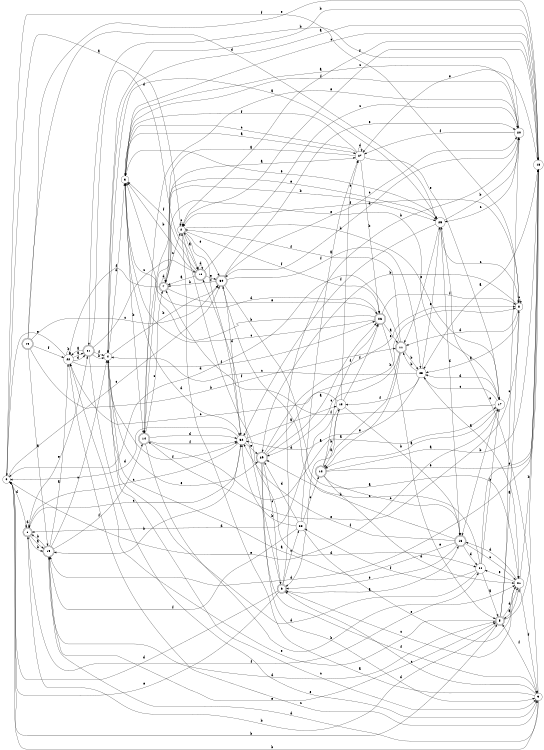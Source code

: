 digraph n27_2 {
__start0 [label="" shape="none"];

rankdir=LR;
size="8,5";

s0 [style="filled", color="black", fillcolor="white" shape="circle", label="0"];
s1 [style="rounded,filled", color="black", fillcolor="white" shape="doublecircle", label="1"];
s2 [style="filled", color="black", fillcolor="white" shape="circle", label="2"];
s3 [style="filled", color="black", fillcolor="white" shape="circle", label="3"];
s4 [style="filled", color="black", fillcolor="white" shape="circle", label="4"];
s5 [style="rounded,filled", color="black", fillcolor="white" shape="doublecircle", label="5"];
s6 [style="rounded,filled", color="black", fillcolor="white" shape="doublecircle", label="6"];
s7 [style="rounded,filled", color="black", fillcolor="white" shape="doublecircle", label="7"];
s8 [style="filled", color="black", fillcolor="white" shape="circle", label="8"];
s9 [style="filled", color="black", fillcolor="white" shape="circle", label="9"];
s10 [style="rounded,filled", color="black", fillcolor="white" shape="doublecircle", label="10"];
s11 [style="rounded,filled", color="black", fillcolor="white" shape="doublecircle", label="11"];
s12 [style="rounded,filled", color="black", fillcolor="white" shape="doublecircle", label="12"];
s13 [style="filled", color="black", fillcolor="white" shape="circle", label="13"];
s14 [style="rounded,filled", color="black", fillcolor="white" shape="doublecircle", label="14"];
s15 [style="rounded,filled", color="black", fillcolor="white" shape="doublecircle", label="15"];
s16 [style="rounded,filled", color="black", fillcolor="white" shape="doublecircle", label="16"];
s17 [style="filled", color="black", fillcolor="white" shape="circle", label="17"];
s18 [style="filled", color="black", fillcolor="white" shape="circle", label="18"];
s19 [style="rounded,filled", color="black", fillcolor="white" shape="doublecircle", label="19"];
s20 [style="filled", color="black", fillcolor="white" shape="circle", label="20"];
s21 [style="filled", color="black", fillcolor="white" shape="circle", label="21"];
s22 [style="filled", color="black", fillcolor="white" shape="circle", label="22"];
s23 [style="filled", color="black", fillcolor="white" shape="circle", label="23"];
s24 [style="filled", color="black", fillcolor="white" shape="circle", label="24"];
s25 [style="filled", color="black", fillcolor="white" shape="circle", label="25"];
s26 [style="rounded,filled", color="black", fillcolor="white" shape="doublecircle", label="26"];
s27 [style="filled", color="black", fillcolor="white" shape="circle", label="27"];
s28 [style="filled", color="black", fillcolor="white" shape="circle", label="28"];
s29 [style="rounded,filled", color="black", fillcolor="white" shape="doublecircle", label="29"];
s30 [style="rounded,filled", color="black", fillcolor="white" shape="doublecircle", label="30"];
s31 [style="rounded,filled", color="black", fillcolor="white" shape="doublecircle", label="31"];
s32 [style="filled", color="black", fillcolor="white" shape="circle", label="32"];
s0 -> s2 [label="a"];
s0 -> s5 [label="b"];
s0 -> s30 [label="c"];
s0 -> s1 [label="d"];
s0 -> s17 [label="e"];
s0 -> s8 [label="f"];
s1 -> s19 [label="a"];
s1 -> s19 [label="b"];
s1 -> s32 [label="c"];
s1 -> s1 [label="d"];
s1 -> s31 [label="e"];
s1 -> s24 [label="f"];
s2 -> s10 [label="a"];
s2 -> s17 [label="b"];
s2 -> s2 [label="c"];
s2 -> s24 [label="d"];
s2 -> s30 [label="e"];
s2 -> s26 [label="f"];
s3 -> s27 [label="a"];
s3 -> s14 [label="b"];
s3 -> s18 [label="c"];
s3 -> s32 [label="d"];
s3 -> s25 [label="e"];
s3 -> s20 [label="f"];
s4 -> s18 [label="a"];
s4 -> s30 [label="b"];
s4 -> s9 [label="c"];
s4 -> s3 [label="d"];
s4 -> s29 [label="e"];
s4 -> s32 [label="f"];
s5 -> s8 [label="a"];
s5 -> s1 [label="b"];
s5 -> s20 [label="c"];
s5 -> s21 [label="d"];
s5 -> s22 [label="e"];
s5 -> s18 [label="f"];
s6 -> s16 [label="a"];
s6 -> s20 [label="b"];
s6 -> s28 [label="c"];
s6 -> s0 [label="d"];
s6 -> s0 [label="e"];
s6 -> s10 [label="f"];
s7 -> s27 [label="a"];
s7 -> s25 [label="b"];
s7 -> s2 [label="c"];
s7 -> s7 [label="d"];
s7 -> s26 [label="e"];
s7 -> s22 [label="f"];
s8 -> s23 [label="a"];
s8 -> s29 [label="b"];
s8 -> s8 [label="c"];
s8 -> s11 [label="d"];
s8 -> s14 [label="e"];
s8 -> s2 [label="f"];
s9 -> s2 [label="a"];
s9 -> s0 [label="b"];
s9 -> s6 [label="c"];
s9 -> s19 [label="d"];
s9 -> s25 [label="e"];
s9 -> s5 [label="f"];
s10 -> s7 [label="a"];
s10 -> s3 [label="b"];
s10 -> s20 [label="c"];
s10 -> s10 [label="d"];
s10 -> s30 [label="e"];
s10 -> s3 [label="f"];
s11 -> s6 [label="a"];
s11 -> s23 [label="b"];
s11 -> s29 [label="c"];
s11 -> s0 [label="d"];
s11 -> s12 [label="e"];
s11 -> s2 [label="f"];
s12 -> s18 [label="a"];
s12 -> s13 [label="b"];
s12 -> s16 [label="c"];
s12 -> s21 [label="d"];
s12 -> s18 [label="e"];
s12 -> s26 [label="f"];
s13 -> s12 [label="a"];
s13 -> s16 [label="b"];
s13 -> s22 [label="c"];
s13 -> s32 [label="d"];
s13 -> s27 [label="e"];
s13 -> s26 [label="f"];
s14 -> s17 [label="a"];
s14 -> s21 [label="b"];
s14 -> s7 [label="c"];
s14 -> s32 [label="d"];
s14 -> s25 [label="e"];
s14 -> s32 [label="f"];
s15 -> s19 [label="a"];
s15 -> s11 [label="b"];
s15 -> s30 [label="c"];
s15 -> s25 [label="d"];
s15 -> s18 [label="e"];
s15 -> s22 [label="f"];
s16 -> s4 [label="a"];
s16 -> s30 [label="b"];
s16 -> s21 [label="c"];
s16 -> s24 [label="d"];
s16 -> s6 [label="e"];
s16 -> s32 [label="f"];
s17 -> s12 [label="a"];
s17 -> s16 [label="b"];
s17 -> s23 [label="c"];
s17 -> s23 [label="d"];
s17 -> s7 [label="e"];
s17 -> s7 [label="f"];
s18 -> s23 [label="a"];
s18 -> s4 [label="b"];
s18 -> s2 [label="c"];
s18 -> s19 [label="d"];
s18 -> s27 [label="e"];
s18 -> s2 [label="f"];
s19 -> s22 [label="a"];
s19 -> s1 [label="b"];
s19 -> s4 [label="c"];
s19 -> s5 [label="d"];
s19 -> s5 [label="e"];
s19 -> s14 [label="f"];
s20 -> s3 [label="a"];
s20 -> s31 [label="b"];
s20 -> s25 [label="c"];
s20 -> s30 [label="d"];
s20 -> s14 [label="e"];
s20 -> s27 [label="f"];
s21 -> s5 [label="a"];
s21 -> s18 [label="b"];
s21 -> s6 [label="c"];
s21 -> s16 [label="d"];
s21 -> s24 [label="e"];
s21 -> s9 [label="f"];
s22 -> s31 [label="a"];
s22 -> s22 [label="b"];
s22 -> s9 [label="c"];
s22 -> s31 [label="d"];
s22 -> s0 [label="e"];
s22 -> s26 [label="f"];
s23 -> s21 [label="a"];
s23 -> s11 [label="b"];
s23 -> s4 [label="c"];
s23 -> s1 [label="d"];
s23 -> s25 [label="e"];
s23 -> s13 [label="f"];
s24 -> s5 [label="a"];
s24 -> s17 [label="b"];
s24 -> s29 [label="c"];
s24 -> s4 [label="d"];
s24 -> s18 [label="e"];
s24 -> s28 [label="f"];
s25 -> s4 [label="a"];
s25 -> s20 [label="b"];
s25 -> s8 [label="c"];
s25 -> s16 [label="d"];
s25 -> s11 [label="e"];
s25 -> s32 [label="f"];
s26 -> s11 [label="a"];
s26 -> s3 [label="b"];
s26 -> s3 [label="c"];
s26 -> s3 [label="d"];
s26 -> s5 [label="e"];
s26 -> s8 [label="f"];
s27 -> s14 [label="a"];
s27 -> s26 [label="b"];
s27 -> s3 [label="c"];
s27 -> s27 [label="d"];
s27 -> s17 [label="e"];
s27 -> s3 [label="f"];
s28 -> s27 [label="a"];
s28 -> s32 [label="b"];
s28 -> s12 [label="c"];
s28 -> s29 [label="d"];
s28 -> s21 [label="e"];
s28 -> s19 [label="f"];
s29 -> s26 [label="a"];
s29 -> s8 [label="b"];
s29 -> s6 [label="c"];
s29 -> s9 [label="d"];
s29 -> s8 [label="e"];
s29 -> s9 [label="f"];
s30 -> s21 [label="a"];
s30 -> s7 [label="b"];
s30 -> s20 [label="c"];
s30 -> s32 [label="d"];
s30 -> s20 [label="e"];
s30 -> s23 [label="f"];
s31 -> s22 [label="a"];
s31 -> s4 [label="b"];
s31 -> s10 [label="c"];
s31 -> s10 [label="d"];
s31 -> s9 [label="e"];
s31 -> s4 [label="f"];
s32 -> s13 [label="a"];
s32 -> s19 [label="b"];
s32 -> s1 [label="c"];
s32 -> s0 [label="d"];
s32 -> s29 [label="e"];
s32 -> s2 [label="f"];

}